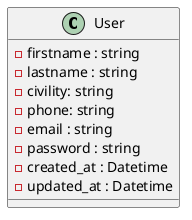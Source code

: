 @startuml User

Class User {

    - firstname : string
    - lastname : string
    - civility: string
    - phone: string
    - email : string
    - password : string
    - created_at : Datetime
    - updated_at : Datetime

}

@enduml

